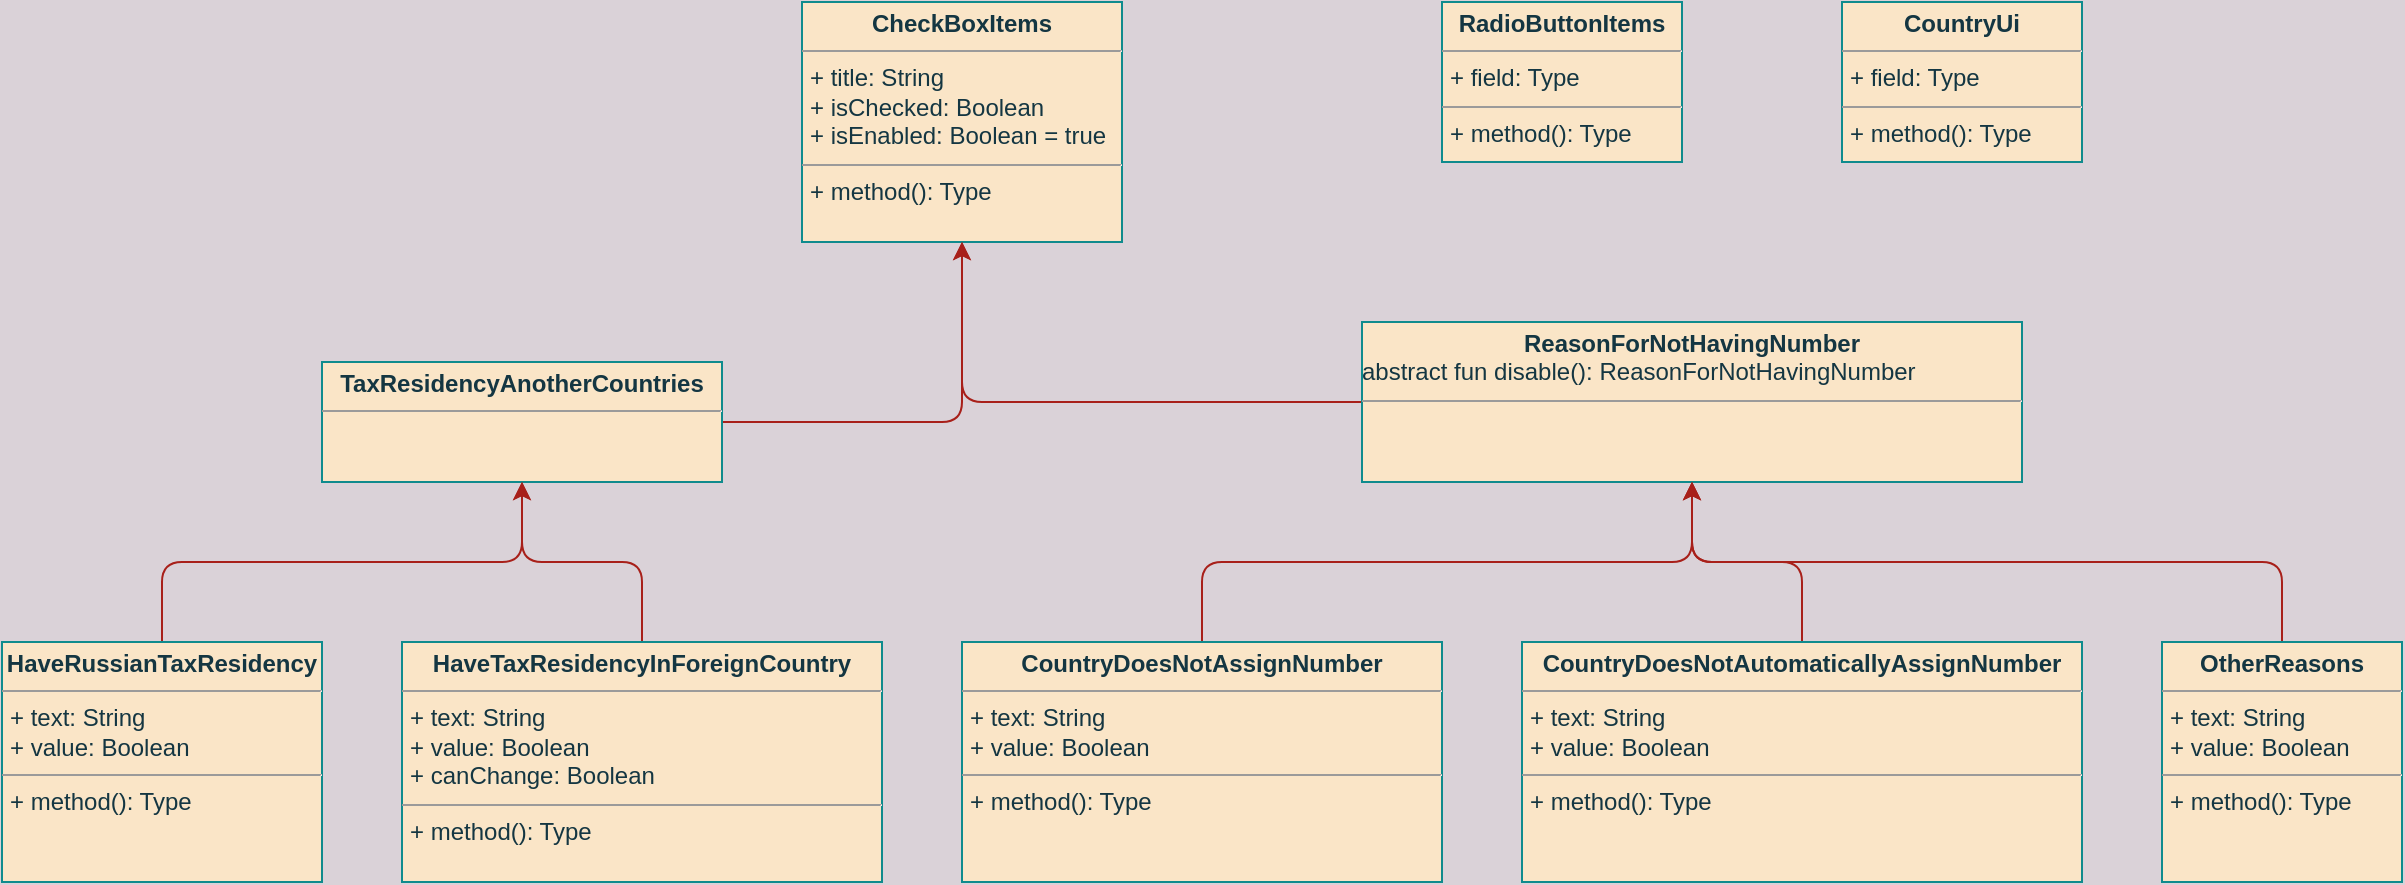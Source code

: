 <mxfile version="18.0.3" type="github">
  <diagram id="GsDPfI9diMwruPTQcU5b" name="Page-1">
    <mxGraphModel dx="1878" dy="711" grid="1" gridSize="10" guides="1" tooltips="1" connect="1" arrows="1" fold="1" page="1" pageScale="1" pageWidth="827" pageHeight="1169" background="#DAD2D8" math="0" shadow="0">
      <root>
        <mxCell id="0" />
        <mxCell id="1" parent="0" />
        <mxCell id="l_9c71gGE2qhtRAVGWq2-1" value="&lt;p style=&quot;margin:0px;margin-top:4px;text-align:center;&quot;&gt;&lt;b&gt;CheckBoxItems&lt;/b&gt;&lt;/p&gt;&lt;hr size=&quot;1&quot;&gt;&lt;p style=&quot;margin:0px;margin-left:4px;&quot;&gt;+ title: String&lt;/p&gt;&lt;p style=&quot;margin:0px;margin-left:4px;&quot;&gt;+ isChecked: Boolean&lt;/p&gt;&lt;p style=&quot;margin:0px;margin-left:4px;&quot;&gt;+ isEnabled: Boolean = true&lt;br&gt;&lt;/p&gt;&lt;hr size=&quot;1&quot;&gt;&lt;p style=&quot;margin:0px;margin-left:4px;&quot;&gt;+ method(): Type&lt;/p&gt;" style="verticalAlign=top;align=left;overflow=fill;fontSize=12;fontFamily=Helvetica;html=1;fillColor=#FAE5C7;strokeColor=#0F8B8D;fontColor=#143642;" vertex="1" parent="1">
          <mxGeometry x="-40" y="40" width="160" height="120" as="geometry" />
        </mxCell>
        <mxCell id="l_9c71gGE2qhtRAVGWq2-2" value="&lt;p style=&quot;margin:0px;margin-top:4px;text-align:center;&quot;&gt;&lt;b&gt;RadioButtonItems&lt;/b&gt;&lt;/p&gt;&lt;hr size=&quot;1&quot;&gt;&lt;p style=&quot;margin:0px;margin-left:4px;&quot;&gt;+ field: Type&lt;/p&gt;&lt;hr size=&quot;1&quot;&gt;&lt;p style=&quot;margin:0px;margin-left:4px;&quot;&gt;+ method(): Type&lt;/p&gt;" style="verticalAlign=top;align=left;overflow=fill;fontSize=12;fontFamily=Helvetica;html=1;fillColor=#FAE5C7;strokeColor=#0F8B8D;fontColor=#143642;" vertex="1" parent="1">
          <mxGeometry x="280" y="40" width="120" height="80" as="geometry" />
        </mxCell>
        <mxCell id="l_9c71gGE2qhtRAVGWq2-3" value="&lt;p style=&quot;margin:0px;margin-top:4px;text-align:center;&quot;&gt;&lt;b&gt;CountryUi&lt;/b&gt;&lt;/p&gt;&lt;hr size=&quot;1&quot;&gt;&lt;p style=&quot;margin:0px;margin-left:4px;&quot;&gt;+ field: Type&lt;/p&gt;&lt;hr size=&quot;1&quot;&gt;&lt;p style=&quot;margin:0px;margin-left:4px;&quot;&gt;+ method(): Type&lt;/p&gt;" style="verticalAlign=top;align=left;overflow=fill;fontSize=12;fontFamily=Helvetica;html=1;fillColor=#FAE5C7;strokeColor=#0F8B8D;fontColor=#143642;" vertex="1" parent="1">
          <mxGeometry x="480" y="40" width="120" height="80" as="geometry" />
        </mxCell>
        <mxCell id="l_9c71gGE2qhtRAVGWq2-7" style="edgeStyle=orthogonalEdgeStyle;curved=0;rounded=1;sketch=0;orthogonalLoop=1;jettySize=auto;html=1;entryX=0.5;entryY=1;entryDx=0;entryDy=0;fontColor=#143642;strokeColor=#A8201A;fillColor=#FAE5C7;" edge="1" parent="1" source="l_9c71gGE2qhtRAVGWq2-4" target="l_9c71gGE2qhtRAVGWq2-1">
          <mxGeometry relative="1" as="geometry" />
        </mxCell>
        <mxCell id="l_9c71gGE2qhtRAVGWq2-4" value="&lt;p style=&quot;margin:0px;margin-top:4px;text-align:center;&quot;&gt;&lt;b&gt;TaxResidencyAnotherCountries&lt;/b&gt;&lt;/p&gt;&lt;hr size=&quot;1&quot;&gt;" style="verticalAlign=top;align=left;overflow=fill;fontSize=12;fontFamily=Helvetica;html=1;fillColor=#FAE5C7;strokeColor=#0F8B8D;fontColor=#143642;" vertex="1" parent="1">
          <mxGeometry x="-280" y="220" width="200" height="60" as="geometry" />
        </mxCell>
        <mxCell id="l_9c71gGE2qhtRAVGWq2-8" style="edgeStyle=orthogonalEdgeStyle;curved=0;rounded=1;sketch=0;orthogonalLoop=1;jettySize=auto;html=1;entryX=0.5;entryY=1;entryDx=0;entryDy=0;fontColor=#143642;strokeColor=#A8201A;fillColor=#FAE5C7;" edge="1" parent="1" source="l_9c71gGE2qhtRAVGWq2-5" target="l_9c71gGE2qhtRAVGWq2-1">
          <mxGeometry relative="1" as="geometry" />
        </mxCell>
        <mxCell id="l_9c71gGE2qhtRAVGWq2-5" value="&lt;p style=&quot;margin:0px;margin-top:4px;text-align:center;&quot;&gt;&lt;b&gt;ReasonForNotHavingNumber&lt;/b&gt;&lt;/p&gt;abstract fun disable(): ReasonForNotHavingNumber&lt;hr size=&quot;1&quot;&gt;" style="verticalAlign=top;align=left;overflow=fill;fontSize=12;fontFamily=Helvetica;html=1;fillColor=#FAE5C7;strokeColor=#0F8B8D;fontColor=#143642;" vertex="1" parent="1">
          <mxGeometry x="240" y="200" width="330" height="80" as="geometry" />
        </mxCell>
        <mxCell id="l_9c71gGE2qhtRAVGWq2-11" style="edgeStyle=orthogonalEdgeStyle;curved=0;rounded=1;sketch=0;orthogonalLoop=1;jettySize=auto;html=1;entryX=0.5;entryY=1;entryDx=0;entryDy=0;fontColor=#143642;strokeColor=#A8201A;fillColor=#FAE5C7;" edge="1" parent="1" source="l_9c71gGE2qhtRAVGWq2-9" target="l_9c71gGE2qhtRAVGWq2-4">
          <mxGeometry relative="1" as="geometry" />
        </mxCell>
        <mxCell id="l_9c71gGE2qhtRAVGWq2-9" value="&lt;p style=&quot;margin:0px;margin-top:4px;text-align:center;&quot;&gt;&lt;b&gt;HaveRussianTaxResidency&lt;/b&gt;&lt;/p&gt;&lt;hr size=&quot;1&quot;&gt;&lt;p style=&quot;margin:0px;margin-left:4px;&quot;&gt;+ text: String&lt;/p&gt;&lt;p style=&quot;margin:0px;margin-left:4px;&quot;&gt;+ value: Boolean&lt;/p&gt;&lt;hr size=&quot;1&quot;&gt;&lt;p style=&quot;margin:0px;margin-left:4px;&quot;&gt;+ method(): Type&lt;/p&gt;" style="verticalAlign=top;align=left;overflow=fill;fontSize=12;fontFamily=Helvetica;html=1;rounded=0;sketch=0;fontColor=#143642;strokeColor=#0F8B8D;fillColor=#FAE5C7;" vertex="1" parent="1">
          <mxGeometry x="-440" y="360" width="160" height="120" as="geometry" />
        </mxCell>
        <mxCell id="l_9c71gGE2qhtRAVGWq2-12" style="edgeStyle=orthogonalEdgeStyle;curved=0;rounded=1;sketch=0;orthogonalLoop=1;jettySize=auto;html=1;entryX=0.5;entryY=1;entryDx=0;entryDy=0;fontColor=#143642;strokeColor=#A8201A;fillColor=#FAE5C7;" edge="1" parent="1" source="l_9c71gGE2qhtRAVGWq2-10" target="l_9c71gGE2qhtRAVGWq2-4">
          <mxGeometry relative="1" as="geometry" />
        </mxCell>
        <mxCell id="l_9c71gGE2qhtRAVGWq2-10" value="&lt;p style=&quot;margin:0px;margin-top:4px;text-align:center;&quot;&gt;&lt;b&gt;HaveTaxResidencyInForeignCountry&lt;/b&gt;&lt;/p&gt;&lt;hr size=&quot;1&quot;&gt;&lt;p style=&quot;margin:0px;margin-left:4px;&quot;&gt;+ text: String&lt;/p&gt;&lt;p style=&quot;margin:0px;margin-left:4px;&quot;&gt;+ value: Boolean&lt;/p&gt;&lt;p style=&quot;margin:0px;margin-left:4px;&quot;&gt;+ canChange: Boolean&lt;br&gt;&lt;/p&gt;&lt;hr size=&quot;1&quot;&gt;&lt;p style=&quot;margin:0px;margin-left:4px;&quot;&gt;+ method(): Type&lt;/p&gt;" style="verticalAlign=top;align=left;overflow=fill;fontSize=12;fontFamily=Helvetica;html=1;rounded=0;sketch=0;fontColor=#143642;strokeColor=#0F8B8D;fillColor=#FAE5C7;" vertex="1" parent="1">
          <mxGeometry x="-240" y="360" width="240" height="120" as="geometry" />
        </mxCell>
        <mxCell id="l_9c71gGE2qhtRAVGWq2-16" style="edgeStyle=orthogonalEdgeStyle;curved=0;rounded=1;sketch=0;orthogonalLoop=1;jettySize=auto;html=1;entryX=0.5;entryY=1;entryDx=0;entryDy=0;fontColor=#143642;strokeColor=#A8201A;fillColor=#FAE5C7;" edge="1" parent="1" source="l_9c71gGE2qhtRAVGWq2-13" target="l_9c71gGE2qhtRAVGWq2-5">
          <mxGeometry relative="1" as="geometry" />
        </mxCell>
        <mxCell id="l_9c71gGE2qhtRAVGWq2-13" value="&lt;p style=&quot;margin:0px;margin-top:4px;text-align:center;&quot;&gt;&lt;b&gt;CountryDoesNotAssignNumber&lt;/b&gt;&lt;/p&gt;&lt;hr size=&quot;1&quot;&gt;&lt;p style=&quot;margin:0px;margin-left:4px;&quot;&gt;+ text: String&lt;/p&gt;&lt;p style=&quot;margin:0px;margin-left:4px;&quot;&gt;+ value: Boolean&lt;/p&gt;&lt;hr size=&quot;1&quot;&gt;&lt;p style=&quot;margin:0px;margin-left:4px;&quot;&gt;+ method(): Type&lt;/p&gt;" style="verticalAlign=top;align=left;overflow=fill;fontSize=12;fontFamily=Helvetica;html=1;rounded=0;sketch=0;fontColor=#143642;strokeColor=#0F8B8D;fillColor=#FAE5C7;" vertex="1" parent="1">
          <mxGeometry x="40" y="360" width="240" height="120" as="geometry" />
        </mxCell>
        <mxCell id="l_9c71gGE2qhtRAVGWq2-17" style="edgeStyle=orthogonalEdgeStyle;curved=0;rounded=1;sketch=0;orthogonalLoop=1;jettySize=auto;html=1;entryX=0.5;entryY=1;entryDx=0;entryDy=0;fontColor=#143642;strokeColor=#A8201A;fillColor=#FAE5C7;" edge="1" parent="1" source="l_9c71gGE2qhtRAVGWq2-14" target="l_9c71gGE2qhtRAVGWq2-5">
          <mxGeometry relative="1" as="geometry" />
        </mxCell>
        <mxCell id="l_9c71gGE2qhtRAVGWq2-14" value="&lt;p style=&quot;margin:0px;margin-top:4px;text-align:center;&quot;&gt;&lt;b&gt;CountryDoesNotAutomaticallyAssignNumber&lt;/b&gt;&lt;/p&gt;&lt;hr size=&quot;1&quot;&gt;&lt;p style=&quot;margin:0px;margin-left:4px;&quot;&gt;+ text: String&lt;/p&gt;&lt;p style=&quot;margin:0px;margin-left:4px;&quot;&gt;+ value: Boolean&lt;/p&gt;&lt;hr size=&quot;1&quot;&gt;&lt;p style=&quot;margin:0px;margin-left:4px;&quot;&gt;+ method(): Type&lt;/p&gt;" style="verticalAlign=top;align=left;overflow=fill;fontSize=12;fontFamily=Helvetica;html=1;rounded=0;sketch=0;fontColor=#143642;strokeColor=#0F8B8D;fillColor=#FAE5C7;" vertex="1" parent="1">
          <mxGeometry x="320" y="360" width="280" height="120" as="geometry" />
        </mxCell>
        <mxCell id="l_9c71gGE2qhtRAVGWq2-18" style="edgeStyle=orthogonalEdgeStyle;curved=0;rounded=1;sketch=0;orthogonalLoop=1;jettySize=auto;html=1;entryX=0.5;entryY=1;entryDx=0;entryDy=0;fontColor=#143642;strokeColor=#A8201A;fillColor=#FAE5C7;" edge="1" parent="1" source="l_9c71gGE2qhtRAVGWq2-15" target="l_9c71gGE2qhtRAVGWq2-5">
          <mxGeometry relative="1" as="geometry">
            <Array as="points">
              <mxPoint x="700" y="320" />
              <mxPoint x="405" y="320" />
            </Array>
          </mxGeometry>
        </mxCell>
        <mxCell id="l_9c71gGE2qhtRAVGWq2-15" value="&lt;p style=&quot;margin:0px;margin-top:4px;text-align:center;&quot;&gt;&lt;b&gt;OtherReasons&lt;/b&gt;&lt;/p&gt;&lt;hr size=&quot;1&quot;&gt;&lt;p style=&quot;margin:0px;margin-left:4px;&quot;&gt;+ text: String&lt;/p&gt;&lt;p style=&quot;margin:0px;margin-left:4px;&quot;&gt;+ value: Boolean&lt;/p&gt;&lt;hr size=&quot;1&quot;&gt;&lt;p style=&quot;margin:0px;margin-left:4px;&quot;&gt;+ method(): Type&lt;/p&gt;" style="verticalAlign=top;align=left;overflow=fill;fontSize=12;fontFamily=Helvetica;html=1;rounded=0;sketch=0;fontColor=#143642;strokeColor=#0F8B8D;fillColor=#FAE5C7;" vertex="1" parent="1">
          <mxGeometry x="640" y="360" width="120" height="120" as="geometry" />
        </mxCell>
      </root>
    </mxGraphModel>
  </diagram>
</mxfile>
